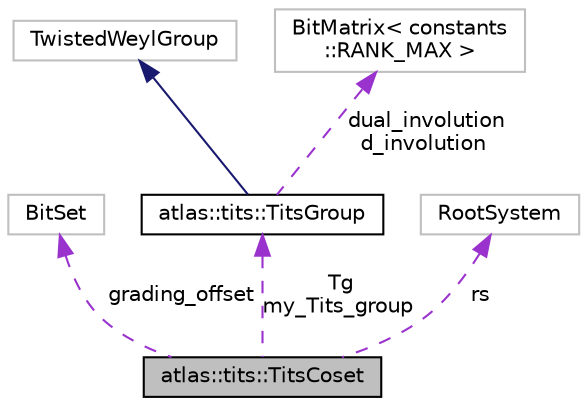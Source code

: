 digraph "atlas::tits::TitsCoset"
{
  edge [fontname="Helvetica",fontsize="10",labelfontname="Helvetica",labelfontsize="10"];
  node [fontname="Helvetica",fontsize="10",shape=record];
  Node1 [label="atlas::tits::TitsCoset",height=0.2,width=0.4,color="black", fillcolor="grey75", style="filled", fontcolor="black"];
  Node2 -> Node1 [dir="back",color="darkorchid3",fontsize="10",style="dashed",label=" grading_offset" ,fontname="Helvetica"];
  Node2 [label="BitSet",height=0.2,width=0.4,color="grey75", fillcolor="white", style="filled"];
  Node3 -> Node1 [dir="back",color="darkorchid3",fontsize="10",style="dashed",label=" Tg\nmy_Tits_group" ,fontname="Helvetica"];
  Node3 [label="atlas::tits::TitsGroup",height=0.2,width=0.4,color="black", fillcolor="white", style="filled",URL="$classatlas_1_1tits_1_1TitsGroup.html"];
  Node4 -> Node3 [dir="back",color="midnightblue",fontsize="10",style="solid",fontname="Helvetica"];
  Node4 [label="TwistedWeylGroup",height=0.2,width=0.4,color="grey75", fillcolor="white", style="filled"];
  Node5 -> Node3 [dir="back",color="darkorchid3",fontsize="10",style="dashed",label=" dual_involution\nd_involution" ,fontname="Helvetica"];
  Node5 [label="BitMatrix\< constants\l::RANK_MAX \>",height=0.2,width=0.4,color="grey75", fillcolor="white", style="filled"];
  Node6 -> Node1 [dir="back",color="darkorchid3",fontsize="10",style="dashed",label=" rs" ,fontname="Helvetica"];
  Node6 [label="RootSystem",height=0.2,width=0.4,color="grey75", fillcolor="white", style="filled"];
}
